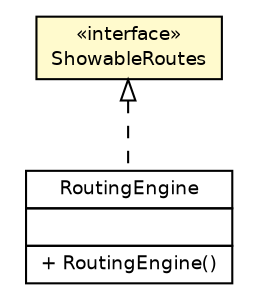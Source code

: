 #!/usr/local/bin/dot
#
# Class diagram 
# Generated by UmlGraph version 4.6 (http://www.spinellis.gr/sw/umlgraph)
#

digraph G {
	edge [fontname="Helvetica",fontsize=10,labelfontname="Helvetica",labelfontsize=10];
	node [fontname="Helvetica",fontsize=10,shape=plaintext];
	// fr.univrennes1.cri.jtacl.core.network.RoutingEngine
	c8151 [label=<<table border="0" cellborder="1" cellspacing="0" cellpadding="2" port="p" href="./RoutingEngine.html">
		<tr><td><table border="0" cellspacing="0" cellpadding="1">
			<tr><td> RoutingEngine </td></tr>
		</table></td></tr>
		<tr><td><table border="0" cellspacing="0" cellpadding="1">
			<tr><td align="left">  </td></tr>
		</table></td></tr>
		<tr><td><table border="0" cellspacing="0" cellpadding="1">
			<tr><td align="left"> + RoutingEngine() </td></tr>
		</table></td></tr>
		</table>>, fontname="Helvetica", fontcolor="black", fontsize=9.0];
	// fr.univrennes1.cri.jtacl.core.network.ShowableRoutes
	c8152 [label=<<table border="0" cellborder="1" cellspacing="0" cellpadding="2" port="p" bgcolor="lemonChiffon" href="./ShowableRoutes.html">
		<tr><td><table border="0" cellspacing="0" cellpadding="1">
			<tr><td> &laquo;interface&raquo; </td></tr>
			<tr><td> ShowableRoutes </td></tr>
		</table></td></tr>
		</table>>, fontname="Helvetica", fontcolor="black", fontsize=9.0];
	//fr.univrennes1.cri.jtacl.core.network.RoutingEngine implements fr.univrennes1.cri.jtacl.core.network.ShowableRoutes
	c8152:p -> c8151:p [dir=back,arrowtail=empty,style=dashed];
}


